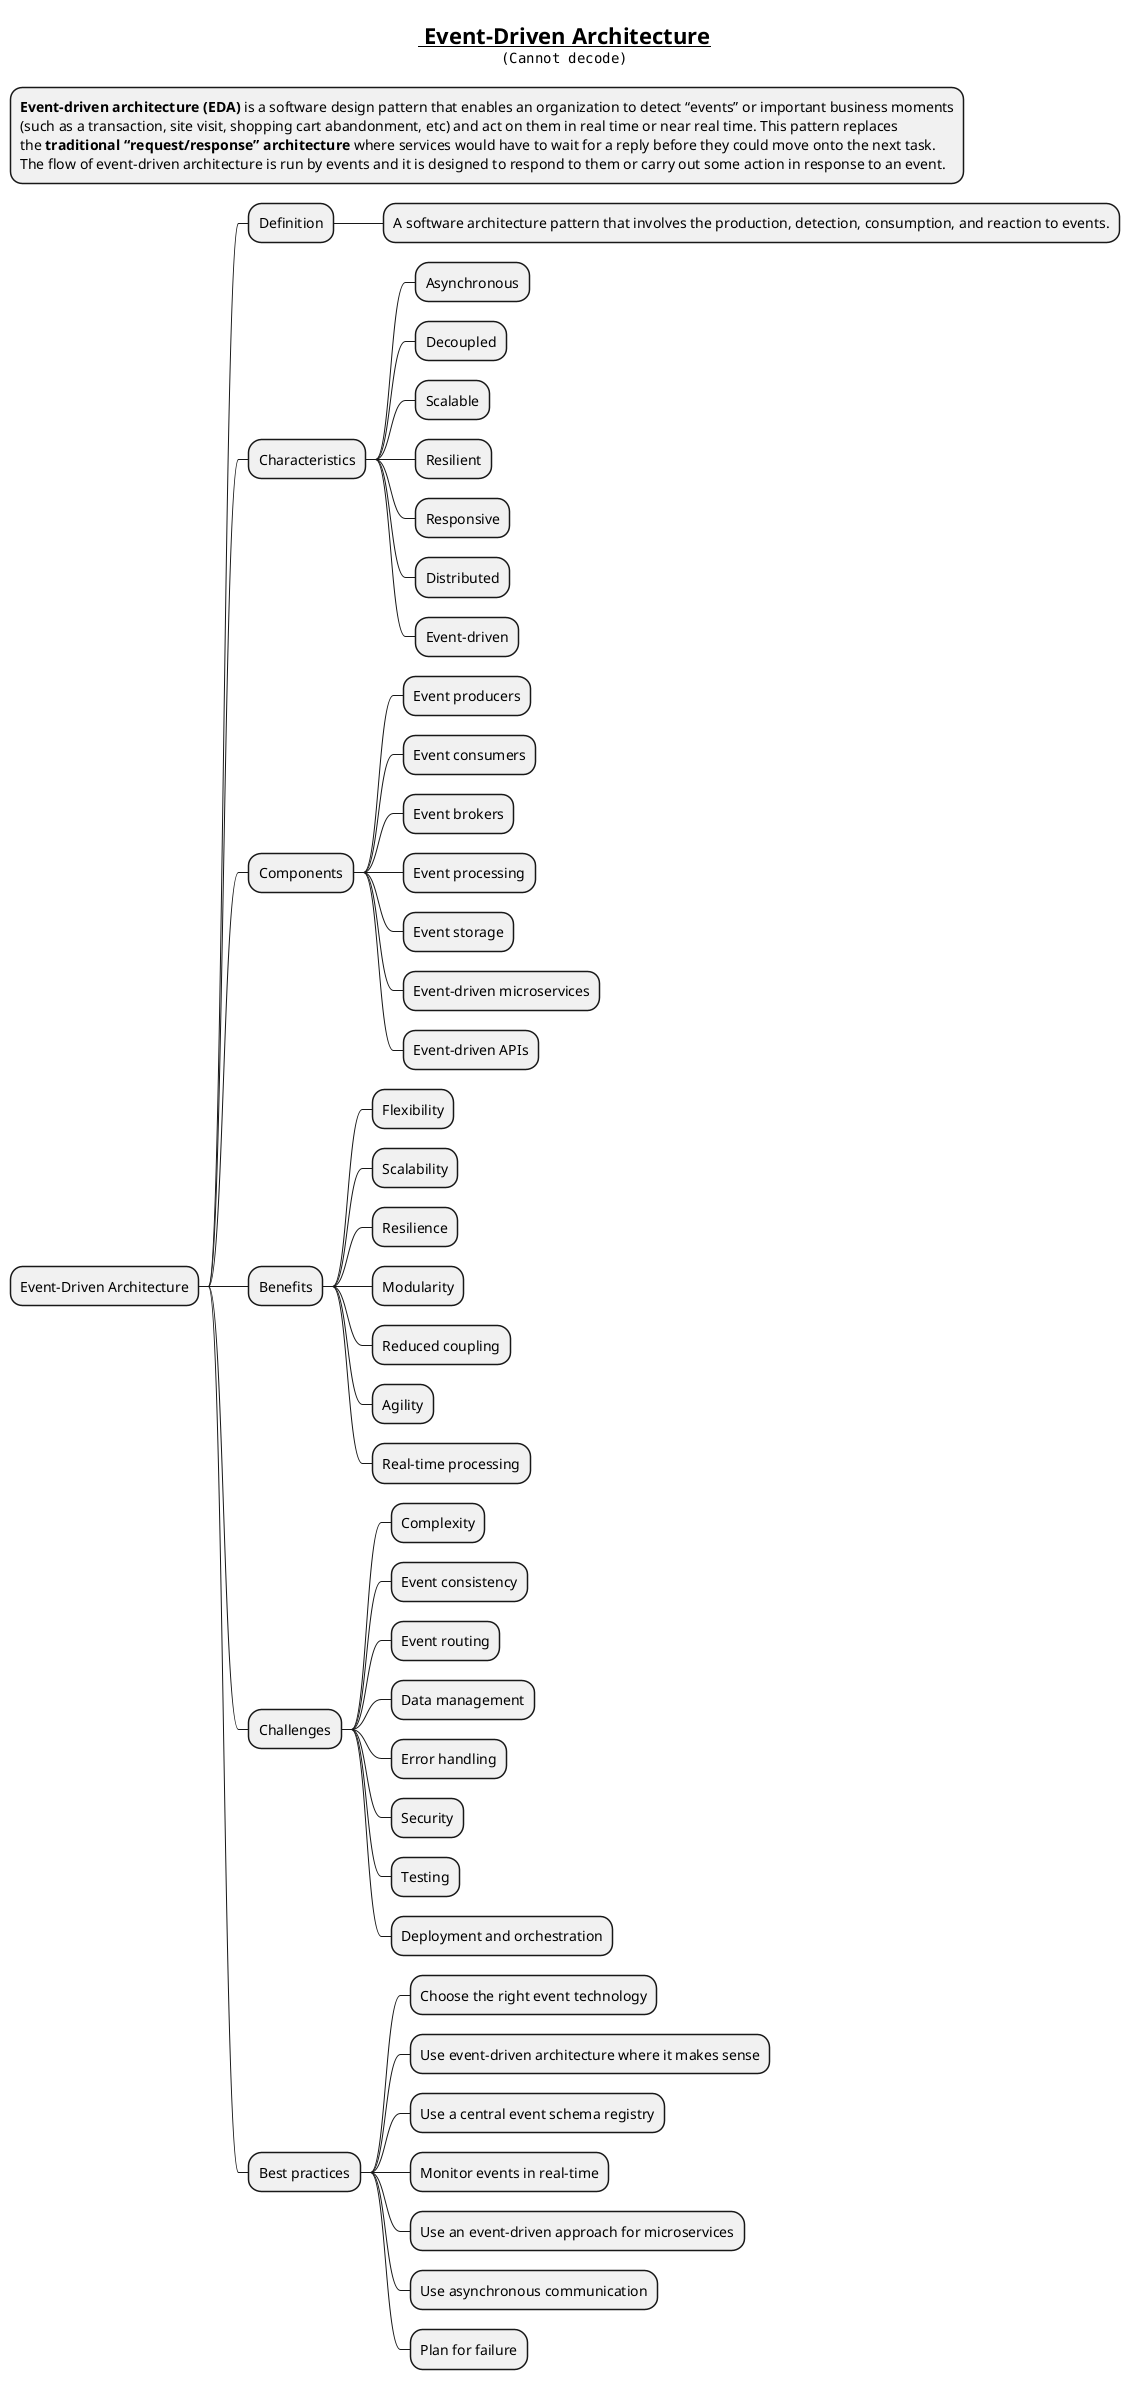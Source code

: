 @startmindmap
title =__ Event-Driven Architecture__\n<img:img.png>
*:**Event-driven architecture (EDA)** is a software design pattern that enables an organization to detect “events” or important business moments
(such as a transaction, site visit, shopping cart abandonment, etc) and act on them in real time or near real time. This pattern replaces
the **traditional “request/response” architecture** where services would have to wait for a reply before they could move onto the next task.
The flow of event-driven architecture is run by events and it is designed to respond to them or carry out some action in response to an event.;

* Event-Driven Architecture
** Definition
*** A software architecture pattern that involves the production, detection, consumption, and reaction to events.
** Characteristics
*** Asynchronous
*** Decoupled
*** Scalable
*** Resilient
*** Responsive
*** Distributed
*** Event-driven
** Components
*** Event producers
*** Event consumers
*** Event brokers
*** Event processing
*** Event storage
*** Event-driven microservices
*** Event-driven APIs
** Benefits
*** Flexibility
*** Scalability
*** Resilience
*** Modularity
*** Reduced coupling
*** Agility
*** Real-time processing
** Challenges
*** Complexity
*** Event consistency
*** Event routing
*** Data management
*** Error handling
*** Security
*** Testing
*** Deployment and orchestration
** Best practices
*** Choose the right event technology
*** Use event-driven architecture where it makes sense
*** Use a central event schema registry
*** Monitor events in real-time
*** Use an event-driven approach for microservices
*** Use asynchronous communication
*** Plan for failure
@endmindmap
